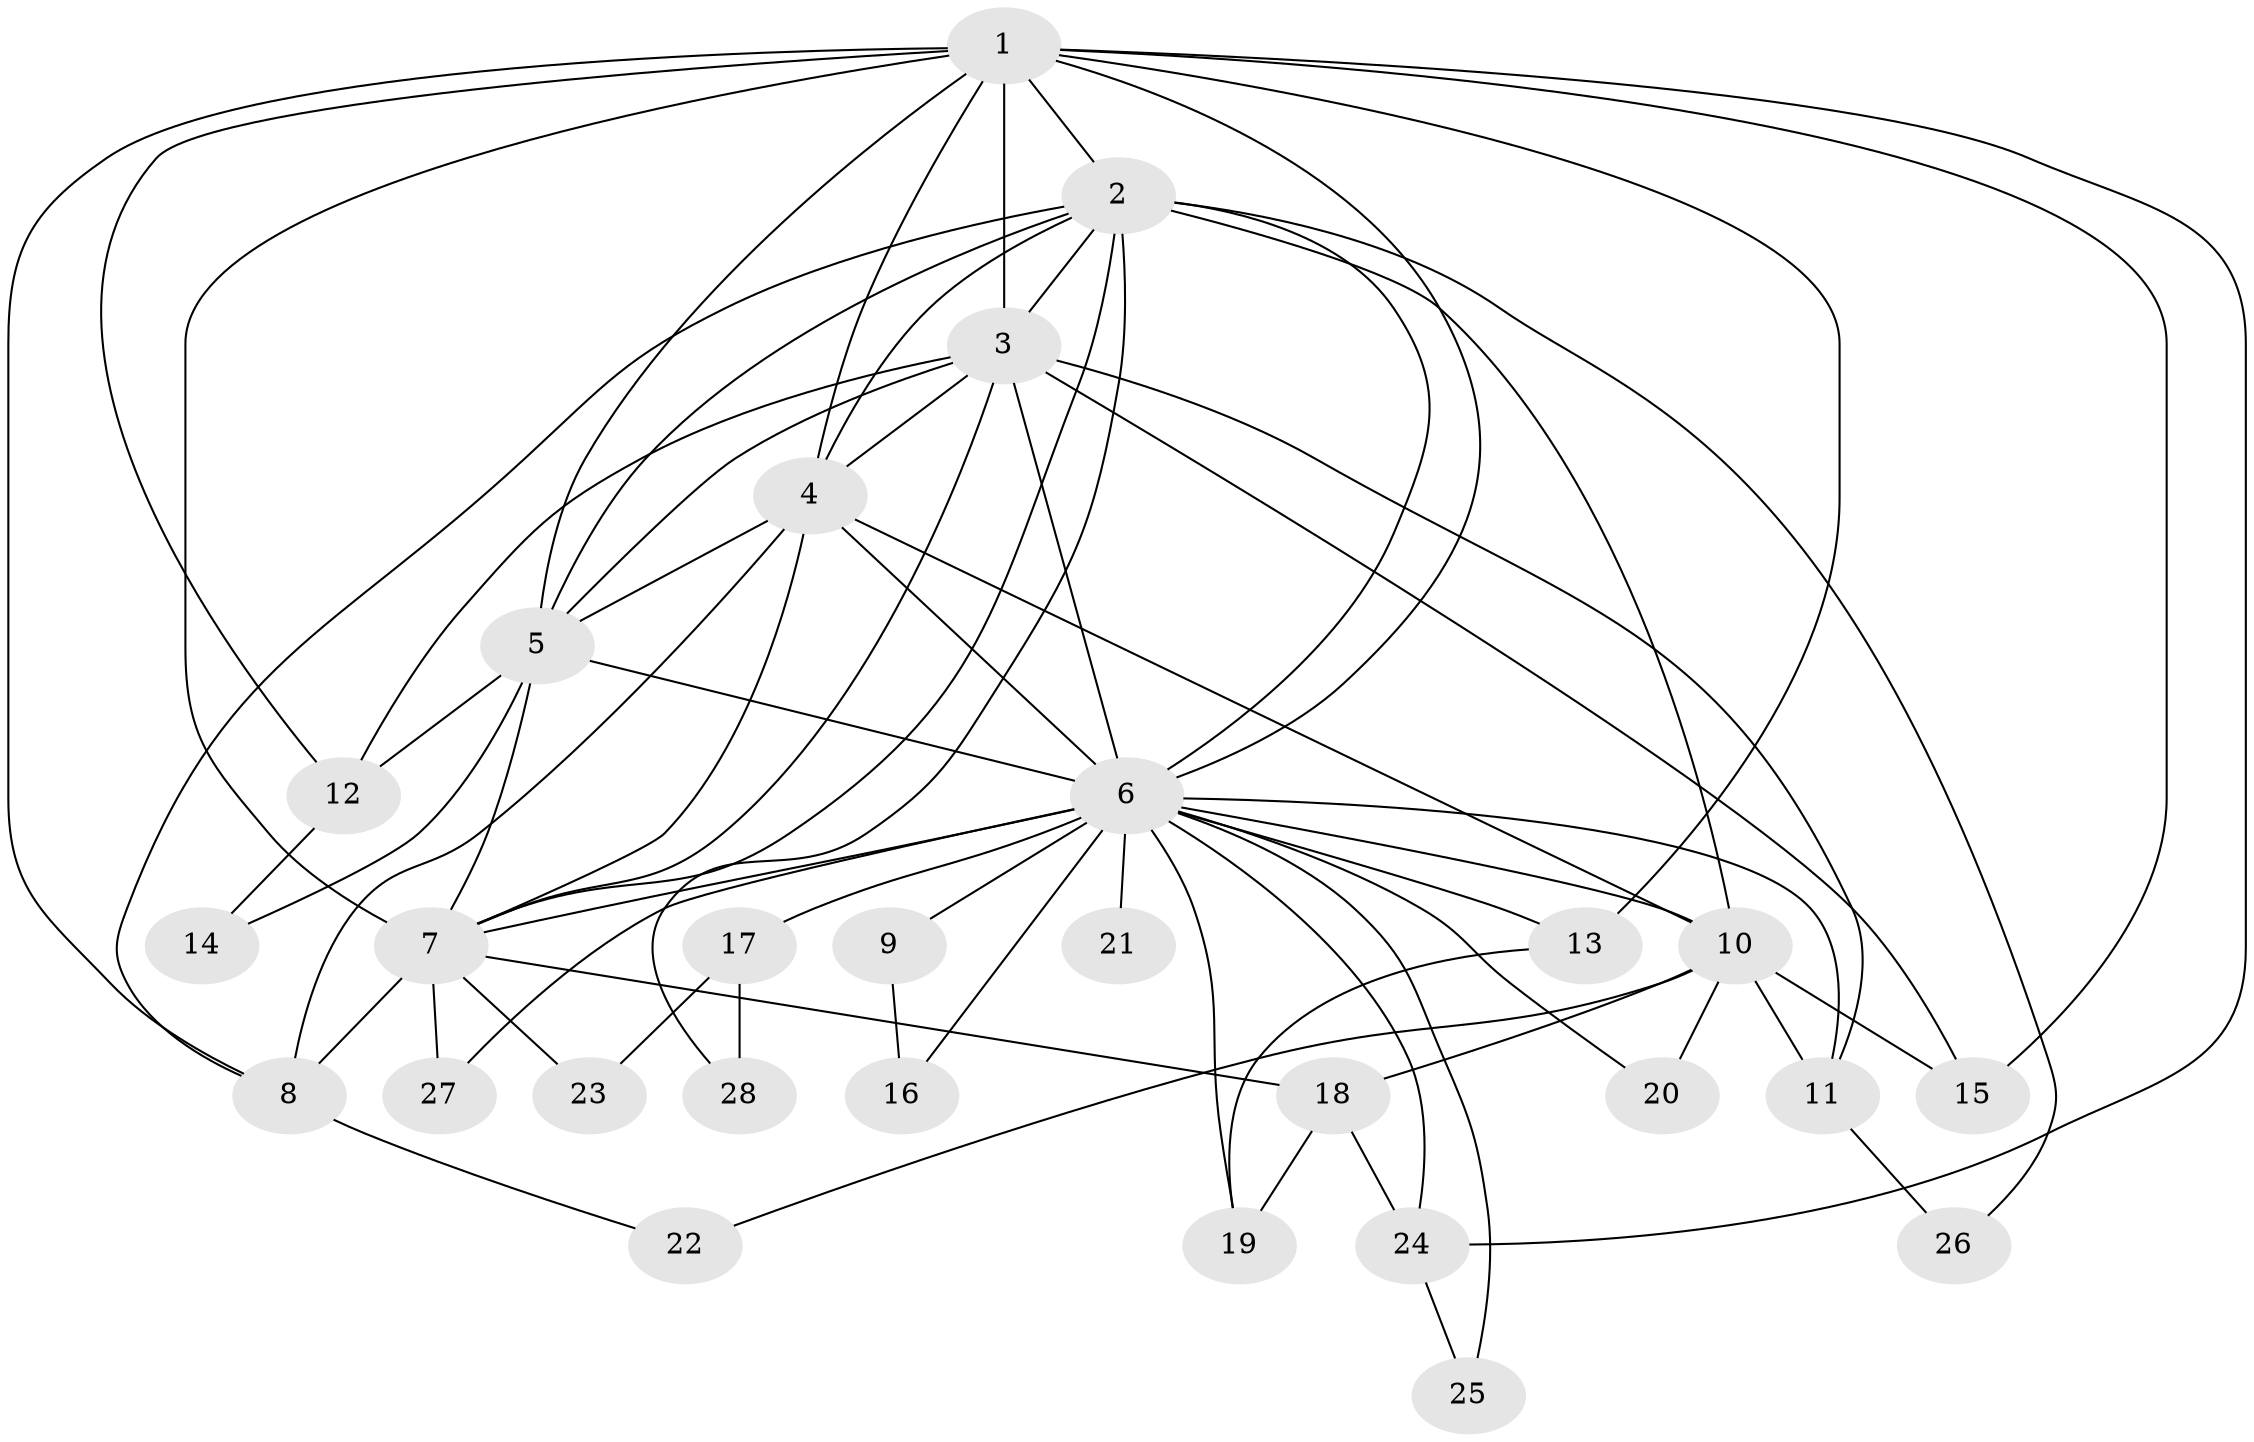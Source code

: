 // original degree distribution, {16: 0.01818181818181818, 15: 0.03636363636363636, 14: 0.03636363636363636, 17: 0.01818181818181818, 13: 0.03636363636363636, 12: 0.01818181818181818, 19: 0.01818181818181818, 3: 0.23636363636363636, 4: 0.05454545454545454, 8: 0.01818181818181818, 2: 0.4727272727272727, 5: 0.01818181818181818, 6: 0.01818181818181818}
// Generated by graph-tools (version 1.1) at 2025/35/03/09/25 02:35:13]
// undirected, 28 vertices, 68 edges
graph export_dot {
graph [start="1"]
  node [color=gray90,style=filled];
  1;
  2;
  3;
  4;
  5;
  6;
  7;
  8;
  9;
  10;
  11;
  12;
  13;
  14;
  15;
  16;
  17;
  18;
  19;
  20;
  21;
  22;
  23;
  24;
  25;
  26;
  27;
  28;
  1 -- 2 [weight=1.0];
  1 -- 3 [weight=2.0];
  1 -- 4 [weight=2.0];
  1 -- 5 [weight=1.0];
  1 -- 6 [weight=2.0];
  1 -- 7 [weight=2.0];
  1 -- 8 [weight=1.0];
  1 -- 12 [weight=1.0];
  1 -- 13 [weight=1.0];
  1 -- 15 [weight=1.0];
  1 -- 24 [weight=2.0];
  2 -- 3 [weight=3.0];
  2 -- 4 [weight=2.0];
  2 -- 5 [weight=1.0];
  2 -- 6 [weight=3.0];
  2 -- 7 [weight=1.0];
  2 -- 8 [weight=1.0];
  2 -- 10 [weight=1.0];
  2 -- 26 [weight=1.0];
  2 -- 28 [weight=1.0];
  3 -- 4 [weight=4.0];
  3 -- 5 [weight=2.0];
  3 -- 6 [weight=5.0];
  3 -- 7 [weight=3.0];
  3 -- 11 [weight=2.0];
  3 -- 12 [weight=2.0];
  3 -- 15 [weight=1.0];
  4 -- 5 [weight=3.0];
  4 -- 6 [weight=10.0];
  4 -- 7 [weight=2.0];
  4 -- 8 [weight=1.0];
  4 -- 10 [weight=2.0];
  5 -- 6 [weight=3.0];
  5 -- 7 [weight=1.0];
  5 -- 12 [weight=1.0];
  5 -- 14 [weight=1.0];
  6 -- 7 [weight=2.0];
  6 -- 9 [weight=1.0];
  6 -- 10 [weight=1.0];
  6 -- 11 [weight=1.0];
  6 -- 13 [weight=1.0];
  6 -- 16 [weight=1.0];
  6 -- 17 [weight=1.0];
  6 -- 19 [weight=1.0];
  6 -- 20 [weight=1.0];
  6 -- 21 [weight=2.0];
  6 -- 24 [weight=1.0];
  6 -- 25 [weight=1.0];
  6 -- 27 [weight=1.0];
  7 -- 8 [weight=1.0];
  7 -- 18 [weight=1.0];
  7 -- 23 [weight=1.0];
  7 -- 27 [weight=1.0];
  8 -- 22 [weight=1.0];
  9 -- 16 [weight=1.0];
  10 -- 11 [weight=1.0];
  10 -- 15 [weight=1.0];
  10 -- 18 [weight=2.0];
  10 -- 20 [weight=1.0];
  10 -- 22 [weight=1.0];
  11 -- 26 [weight=1.0];
  12 -- 14 [weight=1.0];
  13 -- 19 [weight=1.0];
  17 -- 23 [weight=1.0];
  17 -- 28 [weight=1.0];
  18 -- 19 [weight=2.0];
  18 -- 24 [weight=1.0];
  24 -- 25 [weight=1.0];
}
